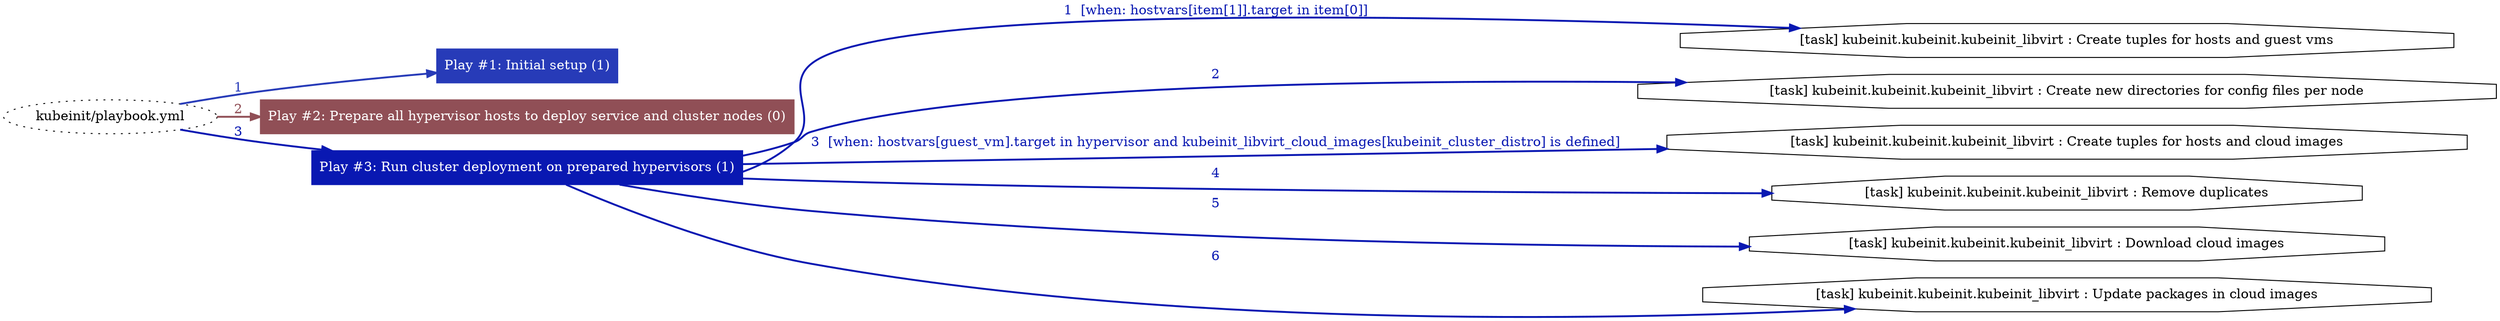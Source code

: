 digraph "kubeinit/playbook.yml "{
	graph [concentrate=true ordering=in rankdir=LR ratio=fill]
	edge [esep=5 sep=10]
	"kubeinit/playbook.yml" [id=root_node style=dotted]
	subgraph "Play #1: Initial setup (1) "{
		"Play #1: Initial setup (1)" [color="#273bb8" fontcolor="#ffffff" id="play_8ea8e1ba-79a0-49d8-9f55-641e1778023d" shape=box style=filled tooltip=localhost]
		"kubeinit/playbook.yml" -> "Play #1: Initial setup (1)" [label=1 color="#273bb8" fontcolor="#273bb8" id="edge_39ad3c70-2d67-43cb-9bac-c200262f780d" style=bold]
	}
	subgraph "Play #2: Prepare all hypervisor hosts to deploy service and cluster nodes (0) "{
		"Play #2: Prepare all hypervisor hosts to deploy service and cluster nodes (0)" [color="#904f56" fontcolor="#ffffff" id="play_07d81cf4-c7bb-40c4-805c-11ebcd52bd4d" shape=box style=filled tooltip=""]
		"kubeinit/playbook.yml" -> "Play #2: Prepare all hypervisor hosts to deploy service and cluster nodes (0)" [label=2 color="#904f56" fontcolor="#904f56" id="edge_6db9f981-882f-4fcc-8e5c-287ce3420691" style=bold]
	}
	subgraph "Play #3: Run cluster deployment on prepared hypervisors (1) "{
		"Play #3: Run cluster deployment on prepared hypervisors (1)" [color="#0918b2" fontcolor="#ffffff" id="play_afe60878-6f7d-4f8c-a117-b2a7bb6d7104" shape=box style=filled tooltip=localhost]
		"kubeinit/playbook.yml" -> "Play #3: Run cluster deployment on prepared hypervisors (1)" [label=3 color="#0918b2" fontcolor="#0918b2" id="edge_78a63770-17b4-4b51-8ce9-f5939fcd7902" style=bold]
		"task_426e9c07-0b92-4acf-8f91-7578e0655073" [label="[task] kubeinit.kubeinit.kubeinit_libvirt : Create tuples for hosts and guest vms" id="task_426e9c07-0b92-4acf-8f91-7578e0655073" shape=octagon tooltip="[task] kubeinit.kubeinit.kubeinit_libvirt : Create tuples for hosts and guest vms"]
		"Play #3: Run cluster deployment on prepared hypervisors (1)" -> "task_426e9c07-0b92-4acf-8f91-7578e0655073" [label="1  [when: hostvars[item[1]].target in item[0]]" color="#0918b2" fontcolor="#0918b2" id="edge_490f8845-e884-46cb-bc82-41ac900256ed" style=bold]
		"task_f0cd6b7d-a395-400d-8471-519172667fa9" [label="[task] kubeinit.kubeinit.kubeinit_libvirt : Create new directories for config files per node" id="task_f0cd6b7d-a395-400d-8471-519172667fa9" shape=octagon tooltip="[task] kubeinit.kubeinit.kubeinit_libvirt : Create new directories for config files per node"]
		"Play #3: Run cluster deployment on prepared hypervisors (1)" -> "task_f0cd6b7d-a395-400d-8471-519172667fa9" [label=2 color="#0918b2" fontcolor="#0918b2" id="edge_dfa8de94-fa7a-4ef6-aea2-736e4c477f4a" style=bold]
		"task_48a06509-8dd0-4080-8d87-7f7ba267c85c" [label="[task] kubeinit.kubeinit.kubeinit_libvirt : Create tuples for hosts and cloud images" id="task_48a06509-8dd0-4080-8d87-7f7ba267c85c" shape=octagon tooltip="[task] kubeinit.kubeinit.kubeinit_libvirt : Create tuples for hosts and cloud images"]
		"Play #3: Run cluster deployment on prepared hypervisors (1)" -> "task_48a06509-8dd0-4080-8d87-7f7ba267c85c" [label="3  [when: hostvars[guest_vm].target in hypervisor and kubeinit_libvirt_cloud_images[kubeinit_cluster_distro] is defined]" color="#0918b2" fontcolor="#0918b2" id="edge_787abc4c-3974-43d4-b717-562269564d7a" style=bold]
		"task_261dc19f-ea86-4e88-9828-118eb3b762ba" [label="[task] kubeinit.kubeinit.kubeinit_libvirt : Remove duplicates" id="task_261dc19f-ea86-4e88-9828-118eb3b762ba" shape=octagon tooltip="[task] kubeinit.kubeinit.kubeinit_libvirt : Remove duplicates"]
		"Play #3: Run cluster deployment on prepared hypervisors (1)" -> "task_261dc19f-ea86-4e88-9828-118eb3b762ba" [label=4 color="#0918b2" fontcolor="#0918b2" id="edge_de409691-fb4e-4eec-a7ed-4cf6db3ea8e7" style=bold]
		"task_1ec9e28f-2770-4927-aaf0-15683e7c7612" [label="[task] kubeinit.kubeinit.kubeinit_libvirt : Download cloud images" id="task_1ec9e28f-2770-4927-aaf0-15683e7c7612" shape=octagon tooltip="[task] kubeinit.kubeinit.kubeinit_libvirt : Download cloud images"]
		"Play #3: Run cluster deployment on prepared hypervisors (1)" -> "task_1ec9e28f-2770-4927-aaf0-15683e7c7612" [label=5 color="#0918b2" fontcolor="#0918b2" id="edge_fd721b5c-07a5-4e21-9594-a8de350377b0" style=bold]
		"task_9d61a136-b944-4d80-8134-cd87ad7d6315" [label="[task] kubeinit.kubeinit.kubeinit_libvirt : Update packages in cloud images" id="task_9d61a136-b944-4d80-8134-cd87ad7d6315" shape=octagon tooltip="[task] kubeinit.kubeinit.kubeinit_libvirt : Update packages in cloud images"]
		"Play #3: Run cluster deployment on prepared hypervisors (1)" -> "task_9d61a136-b944-4d80-8134-cd87ad7d6315" [label=6 color="#0918b2" fontcolor="#0918b2" id="edge_36f75146-e728-42e6-9ca0-2b756afe0791" style=bold]
	}
}
